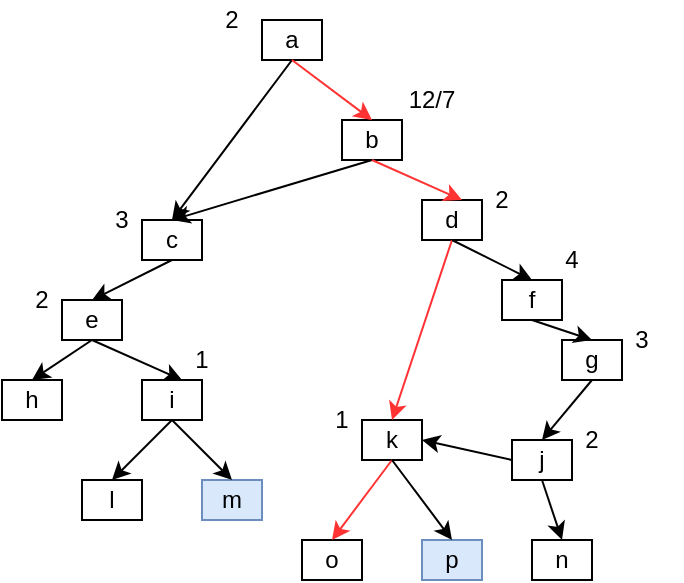 <mxfile version="14.7.3" type="github">
  <diagram id="BwAdfSWxDpcV_juwySWI" name="Page-1">
    <mxGraphModel dx="1422" dy="762" grid="1" gridSize="10" guides="1" tooltips="1" connect="1" arrows="1" fold="1" page="1" pageScale="1" pageWidth="827" pageHeight="1169" math="0" shadow="0">
      <root>
        <mxCell id="0" />
        <mxCell id="1" parent="0" />
        <mxCell id="wQQAjCu7kEyYq-ki2kry-1" value="a" style="rounded=0;whiteSpace=wrap;html=1;" vertex="1" parent="1">
          <mxGeometry x="350" y="30" width="30" height="20" as="geometry" />
        </mxCell>
        <mxCell id="wQQAjCu7kEyYq-ki2kry-3" value="c" style="rounded=0;whiteSpace=wrap;html=1;" vertex="1" parent="1">
          <mxGeometry x="290" y="130" width="30" height="20" as="geometry" />
        </mxCell>
        <mxCell id="wQQAjCu7kEyYq-ki2kry-5" value="b" style="rounded=0;whiteSpace=wrap;html=1;" vertex="1" parent="1">
          <mxGeometry x="390" y="80" width="30" height="20" as="geometry" />
        </mxCell>
        <mxCell id="wQQAjCu7kEyYq-ki2kry-6" value="e" style="rounded=0;whiteSpace=wrap;html=1;" vertex="1" parent="1">
          <mxGeometry x="250" y="170" width="30" height="20" as="geometry" />
        </mxCell>
        <mxCell id="wQQAjCu7kEyYq-ki2kry-7" value="h" style="rounded=0;whiteSpace=wrap;html=1;" vertex="1" parent="1">
          <mxGeometry x="220" y="210" width="30" height="20" as="geometry" />
        </mxCell>
        <mxCell id="wQQAjCu7kEyYq-ki2kry-8" value="i" style="rounded=0;whiteSpace=wrap;html=1;" vertex="1" parent="1">
          <mxGeometry x="290" y="210" width="30" height="20" as="geometry" />
        </mxCell>
        <mxCell id="wQQAjCu7kEyYq-ki2kry-10" value="l" style="rounded=0;whiteSpace=wrap;html=1;" vertex="1" parent="1">
          <mxGeometry x="260" y="260" width="30" height="20" as="geometry" />
        </mxCell>
        <mxCell id="wQQAjCu7kEyYq-ki2kry-11" value="m" style="rounded=0;whiteSpace=wrap;html=1;fillColor=#dae8fc;strokeColor=#6c8ebf;" vertex="1" parent="1">
          <mxGeometry x="320" y="260" width="30" height="20" as="geometry" />
        </mxCell>
        <mxCell id="wQQAjCu7kEyYq-ki2kry-12" value="d" style="rounded=0;whiteSpace=wrap;html=1;" vertex="1" parent="1">
          <mxGeometry x="430" y="120" width="30" height="20" as="geometry" />
        </mxCell>
        <mxCell id="wQQAjCu7kEyYq-ki2kry-21" value="" style="endArrow=classic;html=1;exitX=0.5;exitY=1;exitDx=0;exitDy=0;entryX=0.5;entryY=0;entryDx=0;entryDy=0;" edge="1" parent="1" source="wQQAjCu7kEyYq-ki2kry-1" target="wQQAjCu7kEyYq-ki2kry-3">
          <mxGeometry width="50" height="50" relative="1" as="geometry">
            <mxPoint x="70" y="250" as="sourcePoint" />
            <mxPoint x="120" y="200" as="targetPoint" />
          </mxGeometry>
        </mxCell>
        <mxCell id="wQQAjCu7kEyYq-ki2kry-27" value="" style="endArrow=classic;html=1;exitX=0.5;exitY=1;exitDx=0;exitDy=0;entryX=0.5;entryY=0;entryDx=0;entryDy=0;strokeColor=#FF3333;" edge="1" parent="1" source="wQQAjCu7kEyYq-ki2kry-1" target="wQQAjCu7kEyYq-ki2kry-5">
          <mxGeometry width="50" height="50" relative="1" as="geometry">
            <mxPoint x="70" y="290" as="sourcePoint" />
            <mxPoint x="120" y="240" as="targetPoint" />
          </mxGeometry>
        </mxCell>
        <mxCell id="wQQAjCu7kEyYq-ki2kry-28" value="" style="endArrow=classic;html=1;exitX=0.5;exitY=1;exitDx=0;exitDy=0;entryX=0.5;entryY=0;entryDx=0;entryDy=0;" edge="1" parent="1" source="wQQAjCu7kEyYq-ki2kry-3" target="wQQAjCu7kEyYq-ki2kry-6">
          <mxGeometry width="50" height="50" relative="1" as="geometry">
            <mxPoint x="80" y="370" as="sourcePoint" />
            <mxPoint x="130" y="320" as="targetPoint" />
          </mxGeometry>
        </mxCell>
        <mxCell id="wQQAjCu7kEyYq-ki2kry-29" value="" style="endArrow=classic;html=1;exitX=0.5;exitY=1;exitDx=0;exitDy=0;entryX=0.5;entryY=0;entryDx=0;entryDy=0;" edge="1" parent="1" source="wQQAjCu7kEyYq-ki2kry-6" target="wQQAjCu7kEyYq-ki2kry-7">
          <mxGeometry width="50" height="50" relative="1" as="geometry">
            <mxPoint x="80" y="400" as="sourcePoint" />
            <mxPoint x="130" y="350" as="targetPoint" />
          </mxGeometry>
        </mxCell>
        <mxCell id="wQQAjCu7kEyYq-ki2kry-30" value="" style="endArrow=classic;html=1;exitX=0.5;exitY=1;exitDx=0;exitDy=0;" edge="1" parent="1" source="wQQAjCu7kEyYq-ki2kry-6">
          <mxGeometry width="50" height="50" relative="1" as="geometry">
            <mxPoint x="110" y="420" as="sourcePoint" />
            <mxPoint x="310" y="210" as="targetPoint" />
          </mxGeometry>
        </mxCell>
        <mxCell id="wQQAjCu7kEyYq-ki2kry-31" value="" style="endArrow=classic;html=1;exitX=0.5;exitY=1;exitDx=0;exitDy=0;entryX=0.5;entryY=0;entryDx=0;entryDy=0;" edge="1" parent="1" source="wQQAjCu7kEyYq-ki2kry-8" target="wQQAjCu7kEyYq-ki2kry-10">
          <mxGeometry width="50" height="50" relative="1" as="geometry">
            <mxPoint x="110" y="410" as="sourcePoint" />
            <mxPoint x="160" y="360" as="targetPoint" />
          </mxGeometry>
        </mxCell>
        <mxCell id="wQQAjCu7kEyYq-ki2kry-32" value="" style="endArrow=classic;html=1;exitX=0.5;exitY=1;exitDx=0;exitDy=0;entryX=0.5;entryY=0;entryDx=0;entryDy=0;" edge="1" parent="1" source="wQQAjCu7kEyYq-ki2kry-8" target="wQQAjCu7kEyYq-ki2kry-11">
          <mxGeometry width="50" height="50" relative="1" as="geometry">
            <mxPoint x="190" y="420" as="sourcePoint" />
            <mxPoint x="240" y="370" as="targetPoint" />
          </mxGeometry>
        </mxCell>
        <mxCell id="wQQAjCu7kEyYq-ki2kry-36" value="" style="endArrow=classic;html=1;exitX=0.5;exitY=1;exitDx=0;exitDy=0;entryX=0.5;entryY=0;entryDx=0;entryDy=0;" edge="1" parent="1" source="wQQAjCu7kEyYq-ki2kry-5" target="wQQAjCu7kEyYq-ki2kry-3">
          <mxGeometry width="50" height="50" relative="1" as="geometry">
            <mxPoint x="190" y="390" as="sourcePoint" />
            <mxPoint x="240" y="340" as="targetPoint" />
          </mxGeometry>
        </mxCell>
        <mxCell id="wQQAjCu7kEyYq-ki2kry-55" value="1" style="text;html=1;strokeColor=none;fillColor=none;align=center;verticalAlign=middle;whiteSpace=wrap;rounded=0;" vertex="1" parent="1">
          <mxGeometry x="300" y="190" width="40" height="20" as="geometry" />
        </mxCell>
        <mxCell id="wQQAjCu7kEyYq-ki2kry-57" value="2" style="text;html=1;strokeColor=none;fillColor=none;align=center;verticalAlign=middle;whiteSpace=wrap;rounded=0;" vertex="1" parent="1">
          <mxGeometry x="220" y="160" width="40" height="20" as="geometry" />
        </mxCell>
        <mxCell id="wQQAjCu7kEyYq-ki2kry-58" value="3" style="text;html=1;strokeColor=none;fillColor=none;align=center;verticalAlign=middle;whiteSpace=wrap;rounded=0;" vertex="1" parent="1">
          <mxGeometry x="260" y="120" width="40" height="20" as="geometry" />
        </mxCell>
        <mxCell id="wQQAjCu7kEyYq-ki2kry-63" value="12/7" style="text;html=1;strokeColor=none;fillColor=none;align=center;verticalAlign=middle;whiteSpace=wrap;rounded=0;" vertex="1" parent="1">
          <mxGeometry x="420" y="60" width="30" height="20" as="geometry" />
        </mxCell>
        <mxCell id="wQQAjCu7kEyYq-ki2kry-64" value="2" style="text;html=1;strokeColor=none;fillColor=none;align=center;verticalAlign=middle;whiteSpace=wrap;rounded=0;" vertex="1" parent="1">
          <mxGeometry x="320" y="20" width="30" height="20" as="geometry" />
        </mxCell>
        <mxCell id="wQQAjCu7kEyYq-ki2kry-84" value="k" style="rounded=0;whiteSpace=wrap;html=1;" vertex="1" parent="1">
          <mxGeometry x="400" y="230" width="30" height="20" as="geometry" />
        </mxCell>
        <mxCell id="wQQAjCu7kEyYq-ki2kry-86" style="edgeStyle=orthogonalEdgeStyle;rounded=0;orthogonalLoop=1;jettySize=auto;html=1;exitX=0.5;exitY=1;exitDx=0;exitDy=0;" edge="1" parent="1" source="wQQAjCu7kEyYq-ki2kry-12" target="wQQAjCu7kEyYq-ki2kry-12">
          <mxGeometry relative="1" as="geometry" />
        </mxCell>
        <mxCell id="wQQAjCu7kEyYq-ki2kry-87" value="f" style="rounded=0;whiteSpace=wrap;html=1;" vertex="1" parent="1">
          <mxGeometry x="470" y="160" width="30" height="20" as="geometry" />
        </mxCell>
        <mxCell id="wQQAjCu7kEyYq-ki2kry-88" value="g" style="rounded=0;whiteSpace=wrap;html=1;" vertex="1" parent="1">
          <mxGeometry x="500" y="190" width="30" height="20" as="geometry" />
        </mxCell>
        <mxCell id="wQQAjCu7kEyYq-ki2kry-89" value="j" style="rounded=0;whiteSpace=wrap;html=1;" vertex="1" parent="1">
          <mxGeometry x="475" y="240" width="30" height="20" as="geometry" />
        </mxCell>
        <mxCell id="wQQAjCu7kEyYq-ki2kry-90" value="n" style="rounded=0;whiteSpace=wrap;html=1;" vertex="1" parent="1">
          <mxGeometry x="485" y="290" width="30" height="20" as="geometry" />
        </mxCell>
        <mxCell id="wQQAjCu7kEyYq-ki2kry-92" value="o" style="rounded=0;whiteSpace=wrap;html=1;" vertex="1" parent="1">
          <mxGeometry x="370" y="290" width="30" height="20" as="geometry" />
        </mxCell>
        <mxCell id="wQQAjCu7kEyYq-ki2kry-93" value="p" style="rounded=0;whiteSpace=wrap;html=1;fillColor=#dae8fc;strokeColor=#6c8ebf;" vertex="1" parent="1">
          <mxGeometry x="430" y="290" width="30" height="20" as="geometry" />
        </mxCell>
        <mxCell id="wQQAjCu7kEyYq-ki2kry-94" value="" style="endArrow=classic;html=1;exitX=0.5;exitY=1;exitDx=0;exitDy=0;entryX=0.667;entryY=0;entryDx=0;entryDy=0;entryPerimeter=0;strokeColor=#FF3333;" edge="1" parent="1" source="wQQAjCu7kEyYq-ki2kry-5" target="wQQAjCu7kEyYq-ki2kry-12">
          <mxGeometry width="50" height="50" relative="1" as="geometry">
            <mxPoint x="20" y="450" as="sourcePoint" />
            <mxPoint x="70" y="400" as="targetPoint" />
          </mxGeometry>
        </mxCell>
        <mxCell id="wQQAjCu7kEyYq-ki2kry-95" value="" style="endArrow=classic;html=1;exitX=0.5;exitY=1;exitDx=0;exitDy=0;entryX=0.5;entryY=0;entryDx=0;entryDy=0;strokeColor=#FF3333;" edge="1" parent="1" source="wQQAjCu7kEyYq-ki2kry-12" target="wQQAjCu7kEyYq-ki2kry-84">
          <mxGeometry width="50" height="50" relative="1" as="geometry">
            <mxPoint x="180" y="470" as="sourcePoint" />
            <mxPoint x="230" y="420" as="targetPoint" />
          </mxGeometry>
        </mxCell>
        <mxCell id="wQQAjCu7kEyYq-ki2kry-98" value="" style="endArrow=classic;html=1;exitX=0.5;exitY=1;exitDx=0;exitDy=0;entryX=0.5;entryY=0;entryDx=0;entryDy=0;" edge="1" parent="1" source="wQQAjCu7kEyYq-ki2kry-12" target="wQQAjCu7kEyYq-ki2kry-87">
          <mxGeometry width="50" height="50" relative="1" as="geometry">
            <mxPoint x="170" y="390" as="sourcePoint" />
            <mxPoint x="220" y="340" as="targetPoint" />
          </mxGeometry>
        </mxCell>
        <mxCell id="wQQAjCu7kEyYq-ki2kry-99" value="" style="endArrow=classic;html=1;exitX=0.5;exitY=1;exitDx=0;exitDy=0;entryX=0.5;entryY=0;entryDx=0;entryDy=0;" edge="1" parent="1" source="wQQAjCu7kEyYq-ki2kry-87" target="wQQAjCu7kEyYq-ki2kry-88">
          <mxGeometry width="50" height="50" relative="1" as="geometry">
            <mxPoint x="260" y="440" as="sourcePoint" />
            <mxPoint x="310" y="390" as="targetPoint" />
          </mxGeometry>
        </mxCell>
        <mxCell id="wQQAjCu7kEyYq-ki2kry-100" value="" style="endArrow=classic;html=1;exitX=0.5;exitY=1;exitDx=0;exitDy=0;entryX=0.5;entryY=0;entryDx=0;entryDy=0;" edge="1" parent="1" source="wQQAjCu7kEyYq-ki2kry-88" target="wQQAjCu7kEyYq-ki2kry-89">
          <mxGeometry width="50" height="50" relative="1" as="geometry">
            <mxPoint x="310" y="410" as="sourcePoint" />
            <mxPoint x="360" y="360" as="targetPoint" />
          </mxGeometry>
        </mxCell>
        <mxCell id="wQQAjCu7kEyYq-ki2kry-103" value="" style="endArrow=classic;html=1;exitX=0.5;exitY=1;exitDx=0;exitDy=0;entryX=0.5;entryY=0;entryDx=0;entryDy=0;" edge="1" parent="1" source="wQQAjCu7kEyYq-ki2kry-89" target="wQQAjCu7kEyYq-ki2kry-90">
          <mxGeometry width="50" height="50" relative="1" as="geometry">
            <mxPoint x="90" y="440" as="sourcePoint" />
            <mxPoint x="140" y="390" as="targetPoint" />
          </mxGeometry>
        </mxCell>
        <mxCell id="wQQAjCu7kEyYq-ki2kry-104" value="" style="endArrow=classic;html=1;exitX=0;exitY=0.5;exitDx=0;exitDy=0;entryX=1;entryY=0.5;entryDx=0;entryDy=0;" edge="1" parent="1" source="wQQAjCu7kEyYq-ki2kry-89" target="wQQAjCu7kEyYq-ki2kry-84">
          <mxGeometry width="50" height="50" relative="1" as="geometry">
            <mxPoint x="150" y="390" as="sourcePoint" />
            <mxPoint x="406" y="210" as="targetPoint" />
          </mxGeometry>
        </mxCell>
        <mxCell id="wQQAjCu7kEyYq-ki2kry-111" value="" style="endArrow=classic;html=1;exitX=0.5;exitY=1;exitDx=0;exitDy=0;entryX=0.5;entryY=0;entryDx=0;entryDy=0;strokeColor=#FF3333;" edge="1" parent="1" source="wQQAjCu7kEyYq-ki2kry-84" target="wQQAjCu7kEyYq-ki2kry-92">
          <mxGeometry width="50" height="50" relative="1" as="geometry">
            <mxPoint x="390" y="420" as="sourcePoint" />
            <mxPoint x="440" y="370" as="targetPoint" />
          </mxGeometry>
        </mxCell>
        <mxCell id="wQQAjCu7kEyYq-ki2kry-112" value="" style="endArrow=classic;html=1;exitX=0.5;exitY=1;exitDx=0;exitDy=0;entryX=0.5;entryY=0;entryDx=0;entryDy=0;" edge="1" parent="1" source="wQQAjCu7kEyYq-ki2kry-84" target="wQQAjCu7kEyYq-ki2kry-93">
          <mxGeometry width="50" height="50" relative="1" as="geometry">
            <mxPoint x="350" y="470" as="sourcePoint" />
            <mxPoint x="400" y="420" as="targetPoint" />
          </mxGeometry>
        </mxCell>
        <mxCell id="wQQAjCu7kEyYq-ki2kry-113" value="1" style="text;html=1;strokeColor=none;fillColor=none;align=center;verticalAlign=middle;whiteSpace=wrap;rounded=0;" vertex="1" parent="1">
          <mxGeometry x="370" y="220" width="40" height="20" as="geometry" />
        </mxCell>
        <mxCell id="wQQAjCu7kEyYq-ki2kry-114" value="2" style="text;html=1;strokeColor=none;fillColor=none;align=center;verticalAlign=middle;whiteSpace=wrap;rounded=0;" vertex="1" parent="1">
          <mxGeometry x="495" y="230" width="40" height="20" as="geometry" />
        </mxCell>
        <mxCell id="wQQAjCu7kEyYq-ki2kry-115" value="2" style="text;html=1;strokeColor=none;fillColor=none;align=center;verticalAlign=middle;whiteSpace=wrap;rounded=0;" vertex="1" parent="1">
          <mxGeometry x="450" y="110" width="40" height="20" as="geometry" />
        </mxCell>
        <mxCell id="wQQAjCu7kEyYq-ki2kry-116" value="3" style="text;html=1;strokeColor=none;fillColor=none;align=center;verticalAlign=middle;whiteSpace=wrap;rounded=0;" vertex="1" parent="1">
          <mxGeometry x="520" y="180" width="40" height="20" as="geometry" />
        </mxCell>
        <mxCell id="wQQAjCu7kEyYq-ki2kry-117" value="4" style="text;html=1;strokeColor=none;fillColor=none;align=center;verticalAlign=middle;whiteSpace=wrap;rounded=0;" vertex="1" parent="1">
          <mxGeometry x="485" y="140" width="40" height="20" as="geometry" />
        </mxCell>
      </root>
    </mxGraphModel>
  </diagram>
</mxfile>

